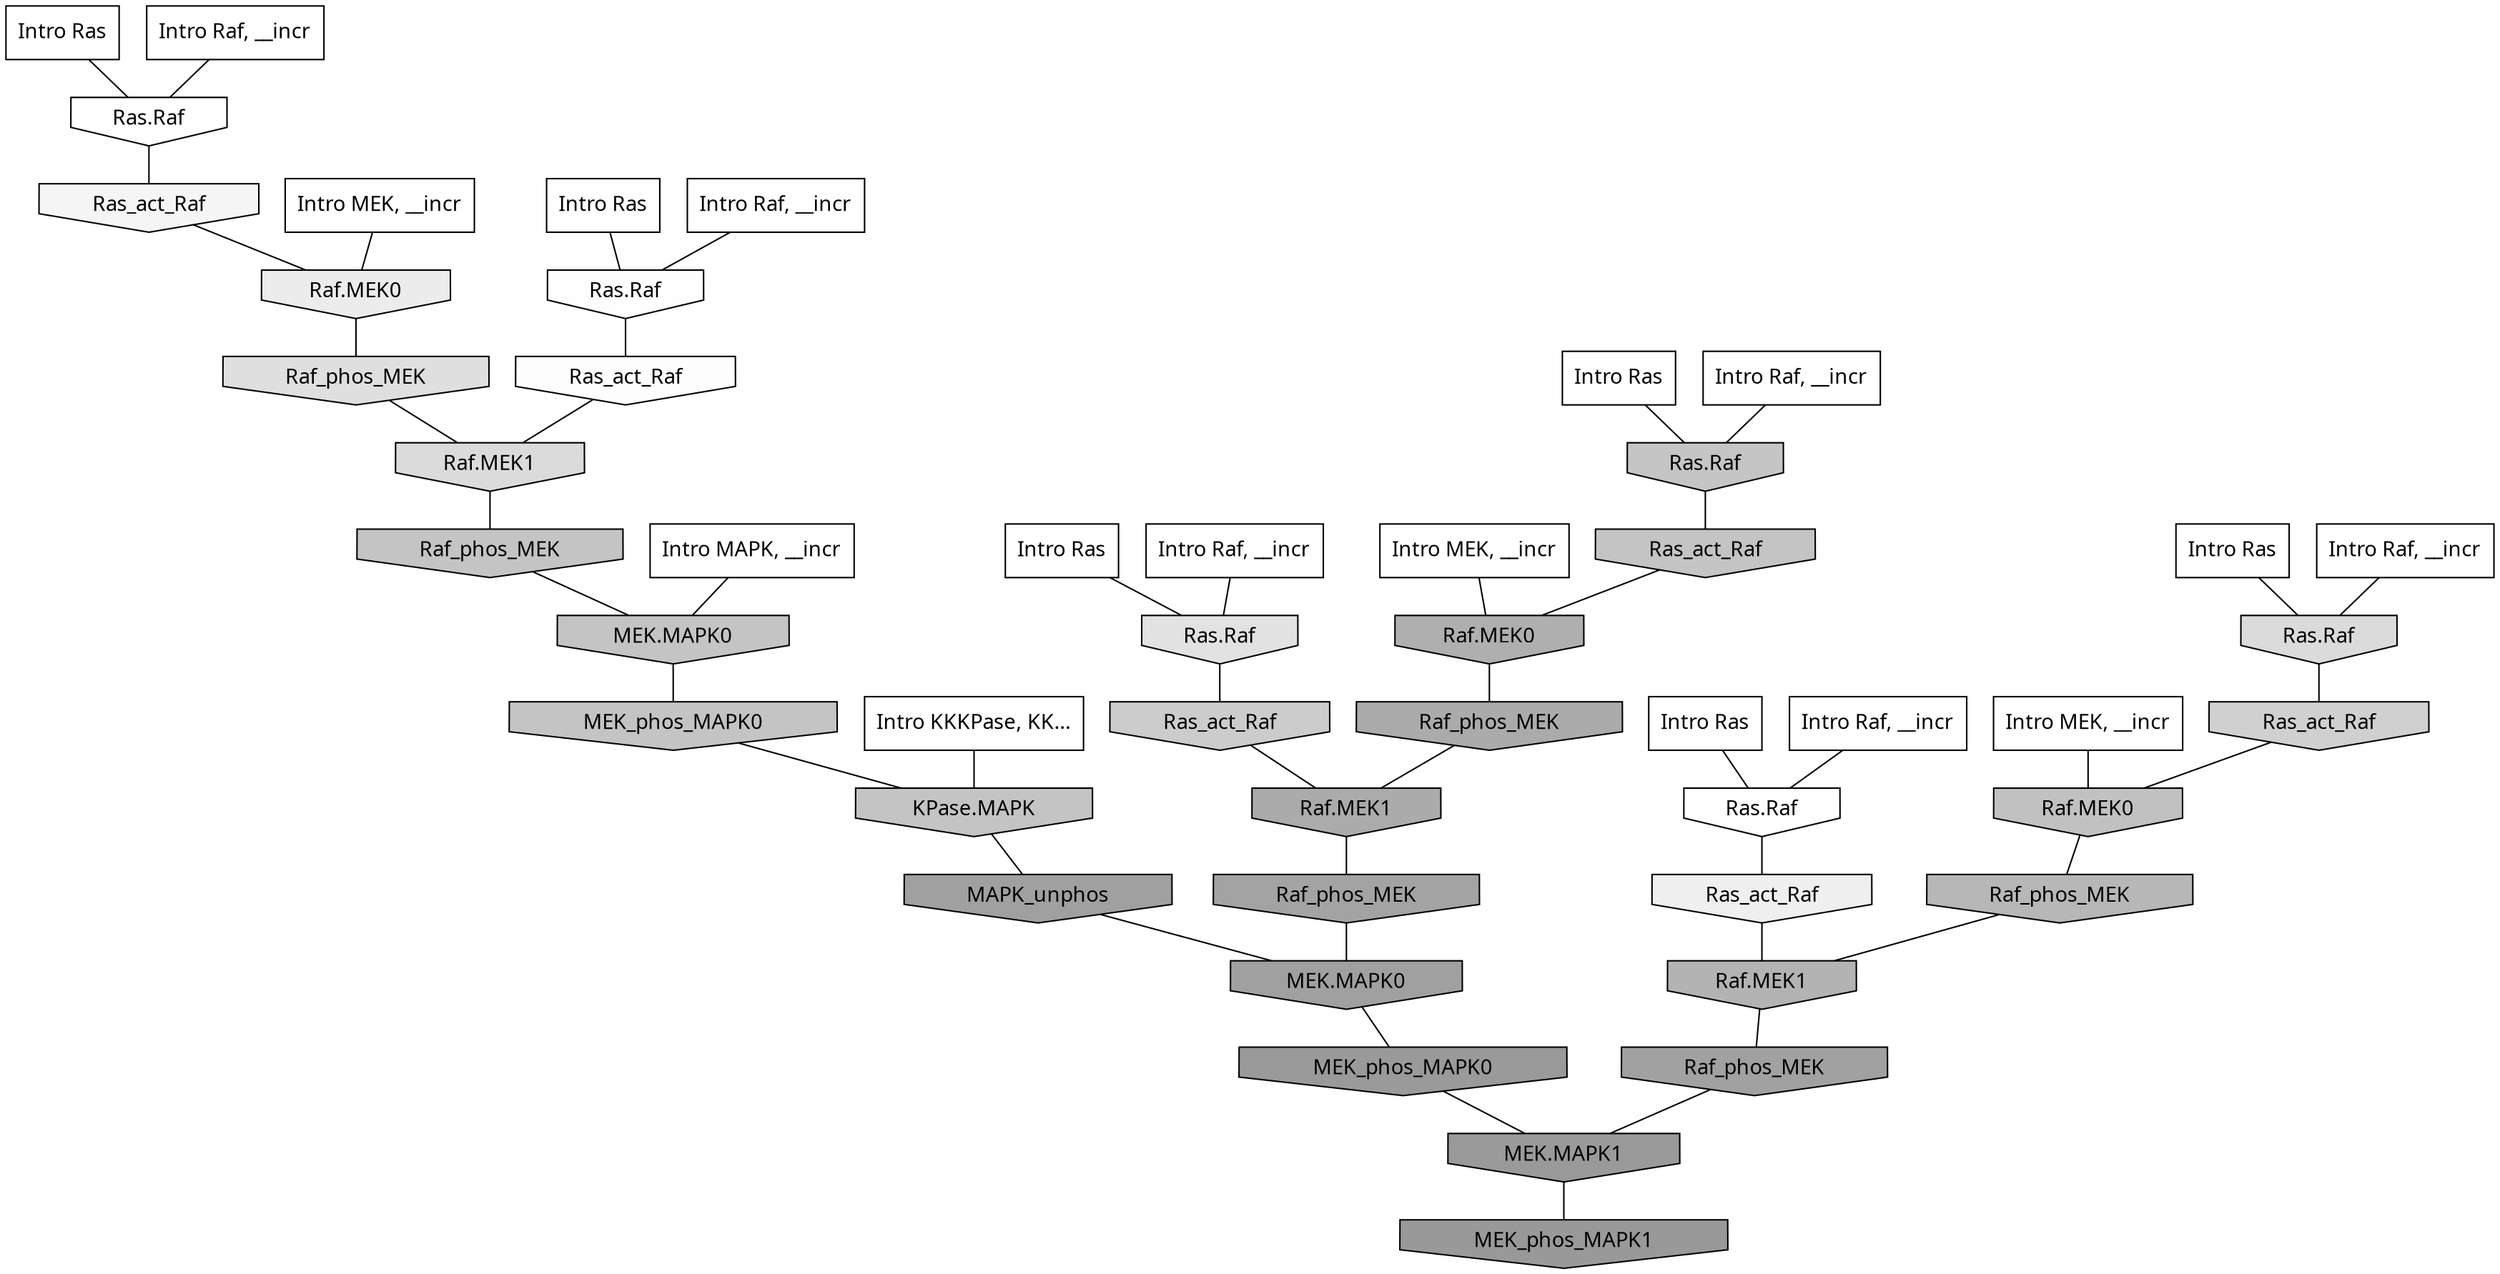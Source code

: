 digraph G{
  rankdir="TB";
  ranksep=0.30;
  node [fontname="CMU Serif"];
  edge [fontname="CMU Serif"];
  
  7 [label="Intro Ras", shape=rectangle, style=filled, fillcolor="0.000 0.000 1.000"]
  
  9 [label="Intro Ras", shape=rectangle, style=filled, fillcolor="0.000 0.000 1.000"]
  
  15 [label="Intro Ras", shape=rectangle, style=filled, fillcolor="0.000 0.000 1.000"]
  
  20 [label="Intro Ras", shape=rectangle, style=filled, fillcolor="0.000 0.000 1.000"]
  
  71 [label="Intro Ras", shape=rectangle, style=filled, fillcolor="0.000 0.000 1.000"]
  
  98 [label="Intro Ras", shape=rectangle, style=filled, fillcolor="0.000 0.000 1.000"]
  
  369 [label="Intro Raf, __incr", shape=rectangle, style=filled, fillcolor="0.000 0.000 1.000"]
  
  394 [label="Intro Raf, __incr", shape=rectangle, style=filled, fillcolor="0.000 0.000 1.000"]
  
  423 [label="Intro Raf, __incr", shape=rectangle, style=filled, fillcolor="0.000 0.000 1.000"]
  
  606 [label="Intro Raf, __incr", shape=rectangle, style=filled, fillcolor="0.000 0.000 1.000"]
  
  680 [label="Intro Raf, __incr", shape=rectangle, style=filled, fillcolor="0.000 0.000 1.000"]
  
  809 [label="Intro Raf, __incr", shape=rectangle, style=filled, fillcolor="0.000 0.000 1.000"]
  
  1181 [label="Intro MEK, __incr", shape=rectangle, style=filled, fillcolor="0.000 0.000 1.000"]
  
  1272 [label="Intro MEK, __incr", shape=rectangle, style=filled, fillcolor="0.000 0.000 1.000"]
  
  1662 [label="Intro MEK, __incr", shape=rectangle, style=filled, fillcolor="0.000 0.000 1.000"]
  
  2860 [label="Intro MAPK, __incr", shape=rectangle, style=filled, fillcolor="0.000 0.000 1.000"]
  
  3152 [label="Intro KKKPase, KK...", shape=rectangle, style=filled, fillcolor="0.000 0.000 1.000"]
  
  3213 [label="Ras.Raf", shape=invhouse, style=filled, fillcolor="0.000 0.000 1.000"]
  
  3224 [label="Ras.Raf", shape=invhouse, style=filled, fillcolor="0.000 0.000 1.000"]
  
  3347 [label="Ras.Raf", shape=invhouse, style=filled, fillcolor="0.000 0.000 0.995"]
  
  3384 [label="Ras_act_Raf", shape=invhouse, style=filled, fillcolor="0.000 0.000 0.989"]
  
  3613 [label="Ras_act_Raf", shape=invhouse, style=filled, fillcolor="0.000 0.000 0.959"]
  
  3906 [label="Ras_act_Raf", shape=invhouse, style=filled, fillcolor="0.000 0.000 0.937"]
  
  4115 [label="Raf.MEK0", shape=invhouse, style=filled, fillcolor="0.000 0.000 0.925"]
  
  4790 [label="Ras.Raf", shape=invhouse, style=filled, fillcolor="0.000 0.000 0.885"]
  
  5001 [label="Raf_phos_MEK", shape=invhouse, style=filled, fillcolor="0.000 0.000 0.872"]
  
  5277 [label="Raf.MEK1", shape=invhouse, style=filled, fillcolor="0.000 0.000 0.858"]
  
  5308 [label="Ras.Raf", shape=invhouse, style=filled, fillcolor="0.000 0.000 0.857"]
  
  6110 [label="Ras_act_Raf", shape=invhouse, style=filled, fillcolor="0.000 0.000 0.816"]
  
  6547 [label="Ras_act_Raf", shape=invhouse, style=filled, fillcolor="0.000 0.000 0.799"]
  
  7364 [label="Ras.Raf", shape=invhouse, style=filled, fillcolor="0.000 0.000 0.773"]
  
  7514 [label="Ras_act_Raf", shape=invhouse, style=filled, fillcolor="0.000 0.000 0.769"]
  
  7577 [label="Raf_phos_MEK", shape=invhouse, style=filled, fillcolor="0.000 0.000 0.768"]
  
  7579 [label="MEK.MAPK0", shape=invhouse, style=filled, fillcolor="0.000 0.000 0.768"]
  
  7587 [label="MEK_phos_MAPK0", shape=invhouse, style=filled, fillcolor="0.000 0.000 0.767"]
  
  7608 [label="KPase.MAPK", shape=invhouse, style=filled, fillcolor="0.000 0.000 0.766"]
  
  7987 [label="Raf.MEK0", shape=invhouse, style=filled, fillcolor="0.000 0.000 0.755"]
  
  9592 [label="Raf_phos_MEK", shape=invhouse, style=filled, fillcolor="0.000 0.000 0.716"]
  
  10267 [label="Raf.MEK1", shape=invhouse, style=filled, fillcolor="0.000 0.000 0.702"]
  
  11064 [label="Raf.MEK0", shape=invhouse, style=filled, fillcolor="0.000 0.000 0.687"]
  
  12019 [label="Raf_phos_MEK", shape=invhouse, style=filled, fillcolor="0.000 0.000 0.671"]
  
  12242 [label="Raf.MEK1", shape=invhouse, style=filled, fillcolor="0.000 0.000 0.668"]
  
  14274 [label="Raf_phos_MEK", shape=invhouse, style=filled, fillcolor="0.000 0.000 0.640"]
  
  14911 [label="Raf_phos_MEK", shape=invhouse, style=filled, fillcolor="0.000 0.000 0.632"]
  
  15185 [label="MAPK_unphos", shape=invhouse, style=filled, fillcolor="0.000 0.000 0.628"]
  
  15231 [label="MEK.MAPK0", shape=invhouse, style=filled, fillcolor="0.000 0.000 0.627"]
  
  16437 [label="MEK_phos_MAPK0", shape=invhouse, style=filled, fillcolor="0.000 0.000 0.605"]
  
  16438 [label="MEK.MAPK1", shape=invhouse, style=filled, fillcolor="0.000 0.000 0.605"]
  
  16653 [label="MEK_phos_MAPK1", shape=invhouse, style=filled, fillcolor="0.000 0.000 0.600"]
  
  
  16438 -> 16653 [dir=none, color="0.000 0.000 0.000"] 
  16437 -> 16438 [dir=none, color="0.000 0.000 0.000"] 
  15231 -> 16437 [dir=none, color="0.000 0.000 0.000"] 
  15185 -> 15231 [dir=none, color="0.000 0.000 0.000"] 
  14911 -> 16438 [dir=none, color="0.000 0.000 0.000"] 
  14274 -> 15231 [dir=none, color="0.000 0.000 0.000"] 
  12242 -> 14274 [dir=none, color="0.000 0.000 0.000"] 
  12019 -> 12242 [dir=none, color="0.000 0.000 0.000"] 
  11064 -> 12019 [dir=none, color="0.000 0.000 0.000"] 
  10267 -> 14911 [dir=none, color="0.000 0.000 0.000"] 
  9592 -> 10267 [dir=none, color="0.000 0.000 0.000"] 
  7987 -> 9592 [dir=none, color="0.000 0.000 0.000"] 
  7608 -> 15185 [dir=none, color="0.000 0.000 0.000"] 
  7587 -> 7608 [dir=none, color="0.000 0.000 0.000"] 
  7579 -> 7587 [dir=none, color="0.000 0.000 0.000"] 
  7577 -> 7579 [dir=none, color="0.000 0.000 0.000"] 
  7514 -> 11064 [dir=none, color="0.000 0.000 0.000"] 
  7364 -> 7514 [dir=none, color="0.000 0.000 0.000"] 
  6547 -> 12242 [dir=none, color="0.000 0.000 0.000"] 
  6110 -> 7987 [dir=none, color="0.000 0.000 0.000"] 
  5308 -> 6110 [dir=none, color="0.000 0.000 0.000"] 
  5277 -> 7577 [dir=none, color="0.000 0.000 0.000"] 
  5001 -> 5277 [dir=none, color="0.000 0.000 0.000"] 
  4790 -> 6547 [dir=none, color="0.000 0.000 0.000"] 
  4115 -> 5001 [dir=none, color="0.000 0.000 0.000"] 
  3906 -> 10267 [dir=none, color="0.000 0.000 0.000"] 
  3613 -> 4115 [dir=none, color="0.000 0.000 0.000"] 
  3384 -> 5277 [dir=none, color="0.000 0.000 0.000"] 
  3347 -> 3384 [dir=none, color="0.000 0.000 0.000"] 
  3224 -> 3906 [dir=none, color="0.000 0.000 0.000"] 
  3213 -> 3613 [dir=none, color="0.000 0.000 0.000"] 
  3152 -> 7608 [dir=none, color="0.000 0.000 0.000"] 
  2860 -> 7579 [dir=none, color="0.000 0.000 0.000"] 
  1662 -> 11064 [dir=none, color="0.000 0.000 0.000"] 
  1272 -> 4115 [dir=none, color="0.000 0.000 0.000"] 
  1181 -> 7987 [dir=none, color="0.000 0.000 0.000"] 
  809 -> 5308 [dir=none, color="0.000 0.000 0.000"] 
  680 -> 3213 [dir=none, color="0.000 0.000 0.000"] 
  606 -> 4790 [dir=none, color="0.000 0.000 0.000"] 
  423 -> 7364 [dir=none, color="0.000 0.000 0.000"] 
  394 -> 3224 [dir=none, color="0.000 0.000 0.000"] 
  369 -> 3347 [dir=none, color="0.000 0.000 0.000"] 
  98 -> 3347 [dir=none, color="0.000 0.000 0.000"] 
  71 -> 3224 [dir=none, color="0.000 0.000 0.000"] 
  20 -> 5308 [dir=none, color="0.000 0.000 0.000"] 
  15 -> 7364 [dir=none, color="0.000 0.000 0.000"] 
  9 -> 4790 [dir=none, color="0.000 0.000 0.000"] 
  7 -> 3213 [dir=none, color="0.000 0.000 0.000"] 
  
  }
